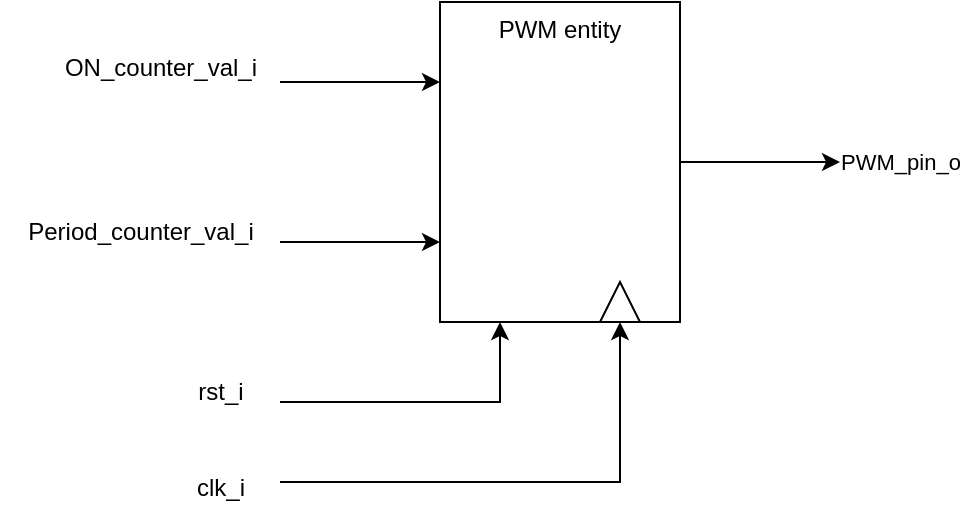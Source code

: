<mxfile version="22.1.11" type="device">
  <diagram name="Seite-1" id="FvU47FztZcyPFTcKkgmX">
    <mxGraphModel dx="1050" dy="621" grid="1" gridSize="10" guides="1" tooltips="1" connect="1" arrows="1" fold="1" page="1" pageScale="1" pageWidth="827" pageHeight="1169" math="0" shadow="0">
      <root>
        <mxCell id="0" />
        <mxCell id="1" parent="0" />
        <mxCell id="8kljisE9YNVIrog83q0K-3" style="edgeStyle=orthogonalEdgeStyle;rounded=0;orthogonalLoop=1;jettySize=auto;html=1;exitX=1;exitY=0.5;exitDx=0;exitDy=0;" parent="1" source="8kljisE9YNVIrog83q0K-2" edge="1">
          <mxGeometry relative="1" as="geometry">
            <mxPoint x="480" y="200" as="targetPoint" />
          </mxGeometry>
        </mxCell>
        <mxCell id="8kljisE9YNVIrog83q0K-5" value="PWM_pin_o" style="edgeLabel;html=1;align=center;verticalAlign=middle;resizable=0;points=[];" parent="8kljisE9YNVIrog83q0K-3" vertex="1" connectable="0">
          <mxGeometry x="0.026" y="-1" relative="1" as="geometry">
            <mxPoint x="69" y="-2" as="offset" />
          </mxGeometry>
        </mxCell>
        <mxCell id="8kljisE9YNVIrog83q0K-9" style="edgeStyle=orthogonalEdgeStyle;rounded=0;orthogonalLoop=1;jettySize=auto;html=1;exitX=0.75;exitY=1;exitDx=0;exitDy=0;startArrow=classic;startFill=1;endArrow=none;endFill=0;" parent="1" source="8kljisE9YNVIrog83q0K-2" edge="1">
          <mxGeometry relative="1" as="geometry">
            <mxPoint x="200" y="360" as="targetPoint" />
            <Array as="points">
              <mxPoint x="370" y="360" />
            </Array>
          </mxGeometry>
        </mxCell>
        <mxCell id="8kljisE9YNVIrog83q0K-10" style="edgeStyle=orthogonalEdgeStyle;rounded=0;orthogonalLoop=1;jettySize=auto;html=1;exitX=0.25;exitY=1;exitDx=0;exitDy=0;startArrow=classic;startFill=1;endArrow=none;endFill=0;" parent="1" source="8kljisE9YNVIrog83q0K-2" edge="1">
          <mxGeometry relative="1" as="geometry">
            <mxPoint x="200" y="320" as="targetPoint" />
            <Array as="points">
              <mxPoint x="310" y="320" />
            </Array>
          </mxGeometry>
        </mxCell>
        <mxCell id="8kljisE9YNVIrog83q0K-11" style="edgeStyle=orthogonalEdgeStyle;rounded=0;orthogonalLoop=1;jettySize=auto;html=1;exitX=0;exitY=0.25;exitDx=0;exitDy=0;startArrow=classic;startFill=1;endArrow=none;endFill=0;" parent="1" source="8kljisE9YNVIrog83q0K-2" edge="1">
          <mxGeometry relative="1" as="geometry">
            <mxPoint x="200" y="160" as="targetPoint" />
          </mxGeometry>
        </mxCell>
        <mxCell id="8kljisE9YNVIrog83q0K-13" style="edgeStyle=orthogonalEdgeStyle;rounded=0;orthogonalLoop=1;jettySize=auto;html=1;exitX=0;exitY=0.75;exitDx=0;exitDy=0;startArrow=classic;startFill=1;endArrow=none;endFill=0;" parent="1" source="8kljisE9YNVIrog83q0K-2" edge="1">
          <mxGeometry relative="1" as="geometry">
            <mxPoint x="200" y="240" as="targetPoint" />
          </mxGeometry>
        </mxCell>
        <mxCell id="8kljisE9YNVIrog83q0K-2" value="PWM entity" style="whiteSpace=wrap;html=1;verticalAlign=top;" parent="1" vertex="1">
          <mxGeometry x="280" y="120" width="120" height="160" as="geometry" />
        </mxCell>
        <mxCell id="8kljisE9YNVIrog83q0K-7" value="" style="triangle;whiteSpace=wrap;html=1;rotation=-90;" parent="1" vertex="1">
          <mxGeometry x="360" y="260" width="20" height="20" as="geometry" />
        </mxCell>
        <mxCell id="scRMEqeVk6I3CMjg16vC-1" value="clk_i" style="text;html=1;align=center;verticalAlign=middle;resizable=0;points=[];autosize=1;strokeColor=none;fillColor=none;" vertex="1" parent="1">
          <mxGeometry x="145" y="348" width="50" height="30" as="geometry" />
        </mxCell>
        <mxCell id="scRMEqeVk6I3CMjg16vC-2" value="rst_i" style="text;html=1;align=center;verticalAlign=middle;resizable=0;points=[];autosize=1;strokeColor=none;fillColor=none;" vertex="1" parent="1">
          <mxGeometry x="145" y="300" width="50" height="30" as="geometry" />
        </mxCell>
        <mxCell id="scRMEqeVk6I3CMjg16vC-3" value="Period_counter_val_i" style="text;html=1;align=center;verticalAlign=middle;resizable=0;points=[];autosize=1;strokeColor=none;fillColor=none;" vertex="1" parent="1">
          <mxGeometry x="60" y="220" width="140" height="30" as="geometry" />
        </mxCell>
        <mxCell id="scRMEqeVk6I3CMjg16vC-4" value="ON_counter_val_i" style="text;html=1;align=center;verticalAlign=middle;resizable=0;points=[];autosize=1;strokeColor=none;fillColor=none;" vertex="1" parent="1">
          <mxGeometry x="80" y="138" width="120" height="30" as="geometry" />
        </mxCell>
      </root>
    </mxGraphModel>
  </diagram>
</mxfile>
